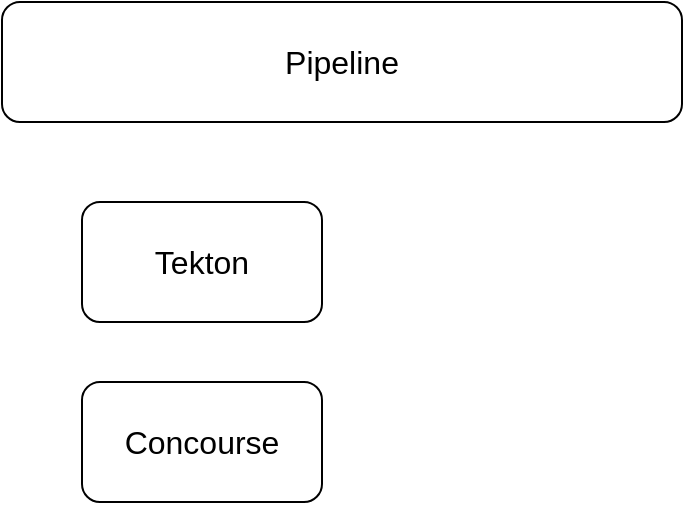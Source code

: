 <mxfile version="20.2.8" type="github">
  <diagram id="25U_jgIlRNu1aJHxnEs8" name="ページ1">
    <mxGraphModel dx="1580" dy="889" grid="1" gridSize="10" guides="1" tooltips="1" connect="1" arrows="1" fold="1" page="1" pageScale="1" pageWidth="1169" pageHeight="827" math="0" shadow="0">
      <root>
        <mxCell id="0" />
        <mxCell id="1" parent="0" />
        <mxCell id="eRsEQnPnBJw4EXT8kVjJ-1" value="Tekton" style="rounded=1;whiteSpace=wrap;html=1;fontSize=16;" vertex="1" parent="1">
          <mxGeometry x="170" y="160" width="120" height="60" as="geometry" />
        </mxCell>
        <mxCell id="eRsEQnPnBJw4EXT8kVjJ-2" value="Concourse" style="rounded=1;whiteSpace=wrap;html=1;fontSize=16;" vertex="1" parent="1">
          <mxGeometry x="170" y="250" width="120" height="60" as="geometry" />
        </mxCell>
        <mxCell id="eRsEQnPnBJw4EXT8kVjJ-3" value="Pipeline" style="rounded=1;whiteSpace=wrap;html=1;fontSize=16;" vertex="1" parent="1">
          <mxGeometry x="130" y="60" width="340" height="60" as="geometry" />
        </mxCell>
      </root>
    </mxGraphModel>
  </diagram>
</mxfile>
